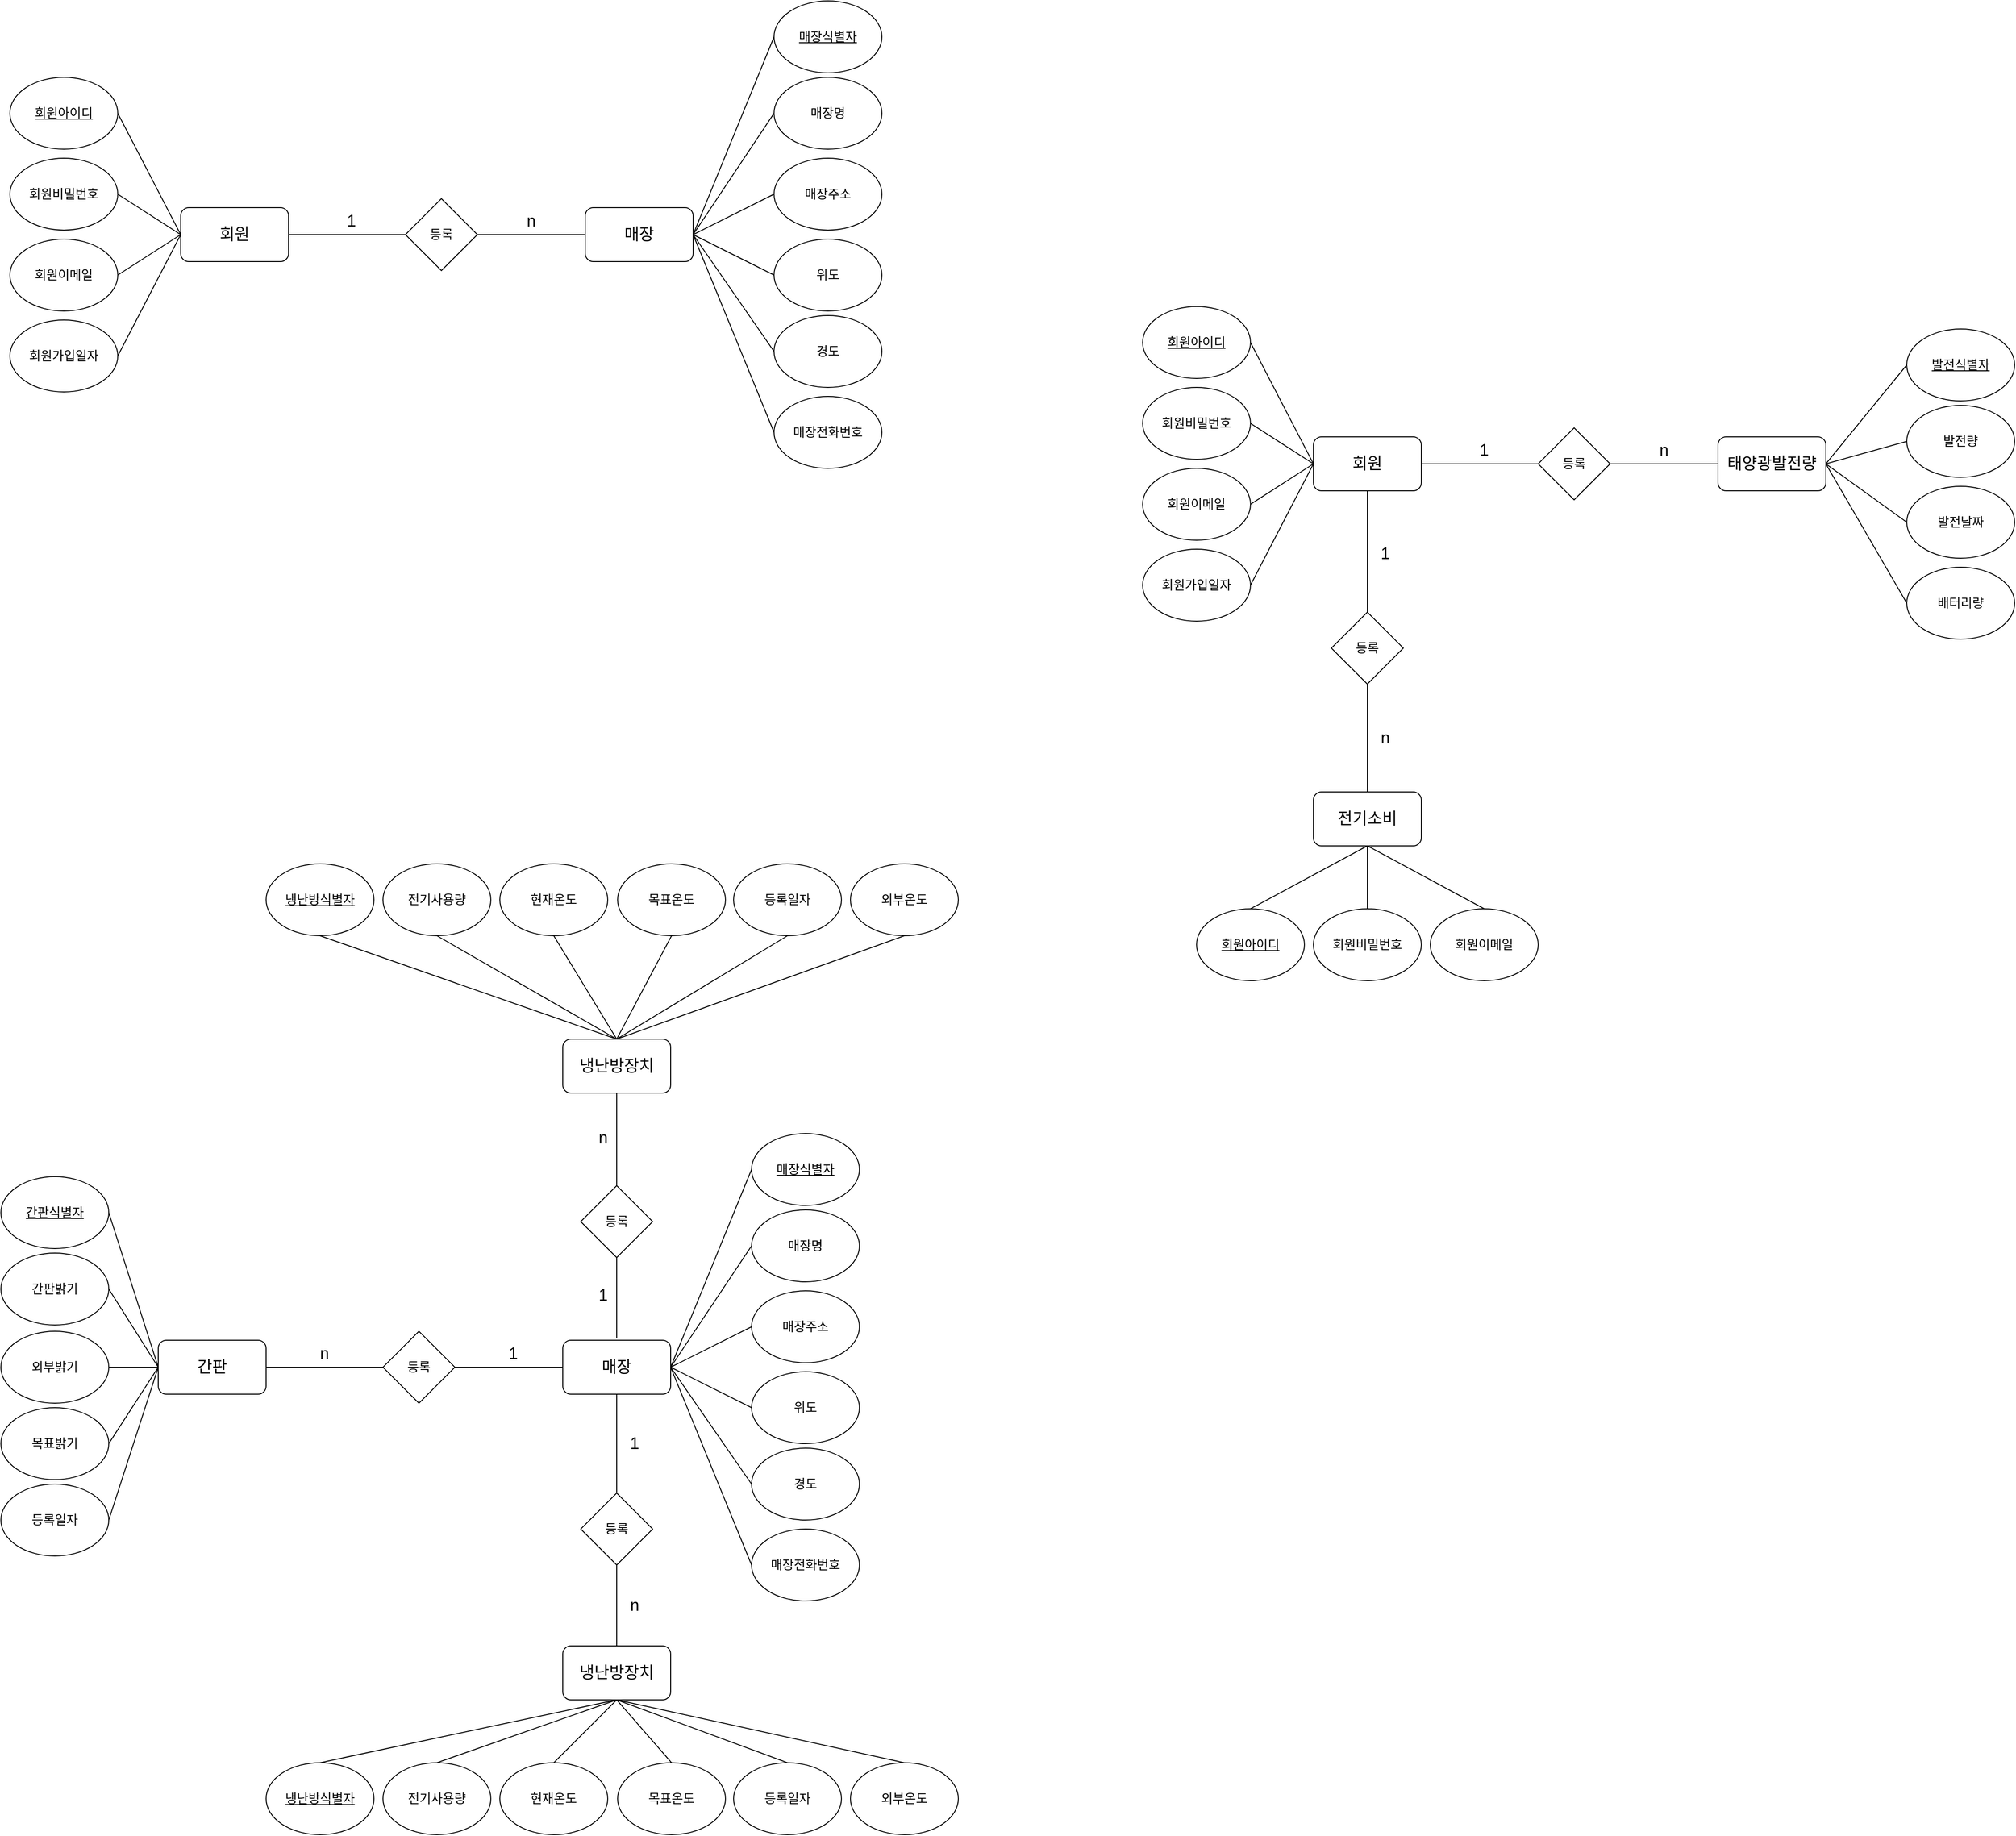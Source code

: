 <mxfile version="24.3.1" type="onedrive">
  <diagram name="페이지-1" id="N5xH-y4FuWa6vMQuePFw">
    <mxGraphModel dx="509" dy="3029" grid="1" gridSize="10" guides="1" tooltips="1" connect="1" arrows="1" fold="1" page="1" pageScale="1" pageWidth="827" pageHeight="1169" math="0" shadow="0">
      <root>
        <mxCell id="0" />
        <mxCell id="1" parent="0" />
        <mxCell id="8SkRiRHJ2RVZThM7JORb-84" value="&lt;font style=&quot;font-size: 18px;&quot;&gt;회원&lt;/font&gt;" style="rounded=1;whiteSpace=wrap;html=1;" parent="1" vertex="1">
          <mxGeometry x="1860" y="-130" width="120" height="60" as="geometry" />
        </mxCell>
        <mxCell id="8SkRiRHJ2RVZThM7JORb-85" value="&lt;font style=&quot;font-size: 18px;&quot;&gt;매장&lt;/font&gt;" style="whiteSpace=wrap;html=1;rounded=1;" parent="1" vertex="1">
          <mxGeometry x="2310" y="-130" width="120" height="60" as="geometry" />
        </mxCell>
        <mxCell id="8SkRiRHJ2RVZThM7JORb-87" value="&lt;font style=&quot;font-size: 14px;&quot;&gt;등록&lt;/font&gt;" style="rhombus;whiteSpace=wrap;html=1;" parent="1" vertex="1">
          <mxGeometry x="2110" y="-140" width="80" height="80" as="geometry" />
        </mxCell>
        <mxCell id="8SkRiRHJ2RVZThM7JORb-93" value="" style="endArrow=none;html=1;rounded=0;exitX=1;exitY=0.5;exitDx=0;exitDy=0;entryX=0;entryY=0.5;entryDx=0;entryDy=0;" parent="1" source="L6ypLeeStb5JT66Vr5yc-9" target="8SkRiRHJ2RVZThM7JORb-84" edge="1">
          <mxGeometry width="50" height="50" relative="1" as="geometry">
            <mxPoint x="1810" y="-190" as="sourcePoint" />
            <mxPoint x="1880" y="-65" as="targetPoint" />
          </mxGeometry>
        </mxCell>
        <mxCell id="8SkRiRHJ2RVZThM7JORb-94" value="" style="endArrow=none;html=1;rounded=0;exitX=1;exitY=0.5;exitDx=0;exitDy=0;entryX=0;entryY=0.5;entryDx=0;entryDy=0;" parent="1" source="L6ypLeeStb5JT66Vr5yc-10" target="8SkRiRHJ2RVZThM7JORb-84" edge="1">
          <mxGeometry width="50" height="50" relative="1" as="geometry">
            <mxPoint x="1810" y="-100" as="sourcePoint" />
            <mxPoint x="1880" y="-65" as="targetPoint" />
          </mxGeometry>
        </mxCell>
        <mxCell id="8SkRiRHJ2RVZThM7JORb-95" value="" style="endArrow=none;html=1;rounded=0;exitX=1;exitY=0.5;exitDx=0;exitDy=0;entryX=0;entryY=0.5;entryDx=0;entryDy=0;" parent="1" source="L6ypLeeStb5JT66Vr5yc-11" target="8SkRiRHJ2RVZThM7JORb-84" edge="1">
          <mxGeometry width="50" height="50" relative="1" as="geometry">
            <mxPoint x="1810" y="-10" as="sourcePoint" />
            <mxPoint x="2090" y="25" as="targetPoint" />
          </mxGeometry>
        </mxCell>
        <mxCell id="8SkRiRHJ2RVZThM7JORb-99" value="&lt;font style=&quot;font-size: 18px;&quot;&gt;n&lt;/font&gt;" style="text;html=1;align=center;verticalAlign=middle;whiteSpace=wrap;rounded=0;" parent="1" vertex="1">
          <mxGeometry x="2220" y="-130" width="60" height="30" as="geometry" />
        </mxCell>
        <mxCell id="8SkRiRHJ2RVZThM7JORb-100" value="" style="endArrow=none;html=1;rounded=0;entryX=1;entryY=0.5;entryDx=0;entryDy=0;" parent="1" source="8SkRiRHJ2RVZThM7JORb-87" target="8SkRiRHJ2RVZThM7JORb-84" edge="1">
          <mxGeometry width="50" height="50" relative="1" as="geometry">
            <mxPoint x="1970" y="150" as="sourcePoint" />
            <mxPoint x="2020" y="100" as="targetPoint" />
          </mxGeometry>
        </mxCell>
        <mxCell id="8SkRiRHJ2RVZThM7JORb-101" value="" style="endArrow=none;html=1;rounded=0;entryX=1;entryY=0.5;entryDx=0;entryDy=0;exitX=0;exitY=0.5;exitDx=0;exitDy=0;" parent="1" source="8SkRiRHJ2RVZThM7JORb-85" target="8SkRiRHJ2RVZThM7JORb-87" edge="1">
          <mxGeometry width="50" height="50" relative="1" as="geometry">
            <mxPoint x="1970" y="350" as="sourcePoint" />
            <mxPoint x="2020" y="300" as="targetPoint" />
          </mxGeometry>
        </mxCell>
        <mxCell id="8SkRiRHJ2RVZThM7JORb-102" value="&lt;span style=&quot;font-size: 18px;&quot;&gt;1&lt;/span&gt;" style="text;html=1;align=center;verticalAlign=middle;whiteSpace=wrap;rounded=0;" parent="1" vertex="1">
          <mxGeometry x="2020" y="-130" width="60" height="30" as="geometry" />
        </mxCell>
        <mxCell id="8SkRiRHJ2RVZThM7JORb-103" value="&lt;span style=&quot;font-size: 14px;&quot;&gt;&lt;u&gt;매장식별자&lt;/u&gt;&lt;/span&gt;" style="ellipse;whiteSpace=wrap;html=1;" parent="1" vertex="1">
          <mxGeometry x="2520" y="-360" width="120" height="80" as="geometry" />
        </mxCell>
        <mxCell id="8SkRiRHJ2RVZThM7JORb-104" value="&lt;span style=&quot;font-size: 14px;&quot;&gt;매장명&lt;/span&gt;" style="ellipse;whiteSpace=wrap;html=1;" parent="1" vertex="1">
          <mxGeometry x="2520" y="-275" width="120" height="80" as="geometry" />
        </mxCell>
        <mxCell id="8SkRiRHJ2RVZThM7JORb-105" value="&lt;span style=&quot;font-size: 14px;&quot;&gt;매장주소&lt;/span&gt;" style="ellipse;whiteSpace=wrap;html=1;rotation=0;" parent="1" vertex="1">
          <mxGeometry x="2520" y="-185" width="120" height="80" as="geometry" />
        </mxCell>
        <mxCell id="8SkRiRHJ2RVZThM7JORb-106" value="" style="endArrow=none;html=1;rounded=0;exitX=0;exitY=0.5;exitDx=0;exitDy=0;entryX=1;entryY=0.5;entryDx=0;entryDy=0;" parent="1" source="8SkRiRHJ2RVZThM7JORb-103" target="8SkRiRHJ2RVZThM7JORb-85" edge="1">
          <mxGeometry width="50" height="50" relative="1" as="geometry">
            <mxPoint x="1970" y="540" as="sourcePoint" />
            <mxPoint x="2590" y="-85" as="targetPoint" />
          </mxGeometry>
        </mxCell>
        <mxCell id="8SkRiRHJ2RVZThM7JORb-107" value="" style="endArrow=none;html=1;rounded=0;entryX=1;entryY=0.5;entryDx=0;entryDy=0;exitX=0;exitY=0.5;exitDx=0;exitDy=0;" parent="1" target="8SkRiRHJ2RVZThM7JORb-85" edge="1" source="8SkRiRHJ2RVZThM7JORb-104">
          <mxGeometry width="50" height="50" relative="1" as="geometry">
            <mxPoint x="2970" y="-105" as="sourcePoint" />
            <mxPoint x="2600" y="-85" as="targetPoint" />
            <Array as="points" />
          </mxGeometry>
        </mxCell>
        <mxCell id="8SkRiRHJ2RVZThM7JORb-108" value="" style="endArrow=none;html=1;rounded=0;entryX=1;entryY=0.5;entryDx=0;entryDy=0;exitX=0;exitY=0.5;exitDx=0;exitDy=0;" parent="1" source="8SkRiRHJ2RVZThM7JORb-105" target="8SkRiRHJ2RVZThM7JORb-85" edge="1">
          <mxGeometry width="50" height="50" relative="1" as="geometry">
            <mxPoint x="1970" y="540" as="sourcePoint" />
            <mxPoint x="2020" y="490" as="targetPoint" />
          </mxGeometry>
        </mxCell>
        <mxCell id="L6ypLeeStb5JT66Vr5yc-3" value="&lt;span style=&quot;font-size: 14px;&quot;&gt;위도&lt;/span&gt;" style="ellipse;whiteSpace=wrap;html=1;rotation=0;" vertex="1" parent="1">
          <mxGeometry x="2520" y="-95" width="120" height="80" as="geometry" />
        </mxCell>
        <mxCell id="L6ypLeeStb5JT66Vr5yc-4" value="" style="endArrow=none;html=1;rounded=0;entryX=1;entryY=0.5;entryDx=0;entryDy=0;exitX=0;exitY=0.5;exitDx=0;exitDy=0;" edge="1" parent="1" source="L6ypLeeStb5JT66Vr5yc-3" target="8SkRiRHJ2RVZThM7JORb-85">
          <mxGeometry width="50" height="50" relative="1" as="geometry">
            <mxPoint x="1970" y="635" as="sourcePoint" />
            <mxPoint x="2630" y="-5" as="targetPoint" />
          </mxGeometry>
        </mxCell>
        <mxCell id="L6ypLeeStb5JT66Vr5yc-5" value="&lt;span style=&quot;font-size: 14px;&quot;&gt;경도&lt;/span&gt;" style="ellipse;whiteSpace=wrap;html=1;rotation=0;" vertex="1" parent="1">
          <mxGeometry x="2520" y="-10" width="120" height="80" as="geometry" />
        </mxCell>
        <mxCell id="L6ypLeeStb5JT66Vr5yc-6" value="" style="endArrow=none;html=1;rounded=0;entryX=1;entryY=0.5;entryDx=0;entryDy=0;exitX=0;exitY=0.5;exitDx=0;exitDy=0;" edge="1" parent="1" source="L6ypLeeStb5JT66Vr5yc-5" target="8SkRiRHJ2RVZThM7JORb-85">
          <mxGeometry width="50" height="50" relative="1" as="geometry">
            <mxPoint x="1970" y="725" as="sourcePoint" />
            <mxPoint x="2630" y="85" as="targetPoint" />
          </mxGeometry>
        </mxCell>
        <mxCell id="L6ypLeeStb5JT66Vr5yc-7" value="&lt;span style=&quot;font-size: 14px;&quot;&gt;매장전화번호&lt;/span&gt;" style="ellipse;whiteSpace=wrap;html=1;rotation=0;" vertex="1" parent="1">
          <mxGeometry x="2520" y="80" width="120" height="80" as="geometry" />
        </mxCell>
        <mxCell id="L6ypLeeStb5JT66Vr5yc-8" value="" style="endArrow=none;html=1;rounded=0;entryX=1;entryY=0.5;entryDx=0;entryDy=0;exitX=0;exitY=0.5;exitDx=0;exitDy=0;" edge="1" parent="1" source="L6ypLeeStb5JT66Vr5yc-7" target="8SkRiRHJ2RVZThM7JORb-85">
          <mxGeometry width="50" height="50" relative="1" as="geometry">
            <mxPoint x="1970" y="805" as="sourcePoint" />
            <mxPoint x="2630" y="165" as="targetPoint" />
          </mxGeometry>
        </mxCell>
        <mxCell id="L6ypLeeStb5JT66Vr5yc-9" value="&lt;u&gt;&lt;font style=&quot;font-size: 14px;&quot;&gt;회원아이디&lt;/font&gt;&lt;/u&gt;" style="ellipse;whiteSpace=wrap;html=1;" vertex="1" parent="1">
          <mxGeometry x="1670" y="-275" width="120" height="80" as="geometry" />
        </mxCell>
        <mxCell id="L6ypLeeStb5JT66Vr5yc-10" value="&lt;font style=&quot;font-size: 14px;&quot;&gt;회원비밀번호&lt;/font&gt;" style="ellipse;whiteSpace=wrap;html=1;" vertex="1" parent="1">
          <mxGeometry x="1670" y="-185" width="120" height="80" as="geometry" />
        </mxCell>
        <mxCell id="L6ypLeeStb5JT66Vr5yc-11" value="&lt;span style=&quot;font-size: 14px;&quot;&gt;회원이메일&lt;/span&gt;" style="ellipse;whiteSpace=wrap;html=1;" vertex="1" parent="1">
          <mxGeometry x="1670" y="-95" width="120" height="80" as="geometry" />
        </mxCell>
        <mxCell id="L6ypLeeStb5JT66Vr5yc-12" value="&lt;span style=&quot;font-size: 14px;&quot;&gt;회원가입일자&lt;/span&gt;" style="ellipse;whiteSpace=wrap;html=1;" vertex="1" parent="1">
          <mxGeometry x="1670" y="-5" width="120" height="80" as="geometry" />
        </mxCell>
        <mxCell id="L6ypLeeStb5JT66Vr5yc-13" value="" style="endArrow=none;html=1;rounded=0;exitX=1;exitY=0.5;exitDx=0;exitDy=0;entryX=0;entryY=0.5;entryDx=0;entryDy=0;" edge="1" parent="1" source="L6ypLeeStb5JT66Vr5yc-12" target="8SkRiRHJ2RVZThM7JORb-84">
          <mxGeometry width="50" height="50" relative="1" as="geometry">
            <mxPoint x="1790" y="-45" as="sourcePoint" />
            <mxPoint x="1890" y="-90" as="targetPoint" />
          </mxGeometry>
        </mxCell>
        <mxCell id="L6ypLeeStb5JT66Vr5yc-14" value="&lt;font style=&quot;font-size: 18px;&quot;&gt;간판&lt;/font&gt;" style="rounded=1;whiteSpace=wrap;html=1;" vertex="1" parent="1">
          <mxGeometry x="1835" y="1130" width="120" height="60" as="geometry" />
        </mxCell>
        <mxCell id="L6ypLeeStb5JT66Vr5yc-15" value="&lt;font style=&quot;font-size: 18px;&quot;&gt;매장&lt;/font&gt;" style="whiteSpace=wrap;html=1;rounded=1;" vertex="1" parent="1">
          <mxGeometry x="2285" y="1130" width="120" height="60" as="geometry" />
        </mxCell>
        <mxCell id="L6ypLeeStb5JT66Vr5yc-16" value="&lt;font style=&quot;font-size: 14px;&quot;&gt;등록&lt;/font&gt;" style="rhombus;whiteSpace=wrap;html=1;" vertex="1" parent="1">
          <mxGeometry x="2085" y="1120" width="80" height="80" as="geometry" />
        </mxCell>
        <mxCell id="L6ypLeeStb5JT66Vr5yc-17" value="" style="endArrow=none;html=1;rounded=0;exitX=1;exitY=0.5;exitDx=0;exitDy=0;entryX=0;entryY=0.5;entryDx=0;entryDy=0;" edge="1" parent="1" source="L6ypLeeStb5JT66Vr5yc-36" target="L6ypLeeStb5JT66Vr5yc-14">
          <mxGeometry width="50" height="50" relative="1" as="geometry">
            <mxPoint x="1785" y="1070" as="sourcePoint" />
            <mxPoint x="1855" y="1195" as="targetPoint" />
          </mxGeometry>
        </mxCell>
        <mxCell id="L6ypLeeStb5JT66Vr5yc-18" value="" style="endArrow=none;html=1;rounded=0;exitX=1;exitY=0.5;exitDx=0;exitDy=0;entryX=0;entryY=0.5;entryDx=0;entryDy=0;" edge="1" parent="1" source="L6ypLeeStb5JT66Vr5yc-37" target="L6ypLeeStb5JT66Vr5yc-14">
          <mxGeometry width="50" height="50" relative="1" as="geometry">
            <mxPoint x="1785" y="1160" as="sourcePoint" />
            <mxPoint x="1855" y="1195" as="targetPoint" />
          </mxGeometry>
        </mxCell>
        <mxCell id="L6ypLeeStb5JT66Vr5yc-19" value="" style="endArrow=none;html=1;rounded=0;exitX=1;exitY=0.5;exitDx=0;exitDy=0;entryX=0;entryY=0.5;entryDx=0;entryDy=0;" edge="1" parent="1" source="L6ypLeeStb5JT66Vr5yc-38" target="L6ypLeeStb5JT66Vr5yc-14">
          <mxGeometry width="50" height="50" relative="1" as="geometry">
            <mxPoint x="1785" y="1250" as="sourcePoint" />
            <mxPoint x="2065" y="1285" as="targetPoint" />
          </mxGeometry>
        </mxCell>
        <mxCell id="L6ypLeeStb5JT66Vr5yc-20" value="&lt;font style=&quot;font-size: 18px;&quot;&gt;n&lt;/font&gt;" style="text;html=1;align=center;verticalAlign=middle;whiteSpace=wrap;rounded=0;" vertex="1" parent="1">
          <mxGeometry x="2335" y="1410" width="60" height="30" as="geometry" />
        </mxCell>
        <mxCell id="L6ypLeeStb5JT66Vr5yc-21" value="" style="endArrow=none;html=1;rounded=0;entryX=1;entryY=0.5;entryDx=0;entryDy=0;" edge="1" parent="1" source="L6ypLeeStb5JT66Vr5yc-16" target="L6ypLeeStb5JT66Vr5yc-14">
          <mxGeometry width="50" height="50" relative="1" as="geometry">
            <mxPoint x="1945" y="1410" as="sourcePoint" />
            <mxPoint x="1995" y="1360" as="targetPoint" />
          </mxGeometry>
        </mxCell>
        <mxCell id="L6ypLeeStb5JT66Vr5yc-22" value="" style="endArrow=none;html=1;rounded=0;entryX=1;entryY=0.5;entryDx=0;entryDy=0;exitX=0;exitY=0.5;exitDx=0;exitDy=0;" edge="1" parent="1" source="L6ypLeeStb5JT66Vr5yc-15" target="L6ypLeeStb5JT66Vr5yc-16">
          <mxGeometry width="50" height="50" relative="1" as="geometry">
            <mxPoint x="1945" y="1610" as="sourcePoint" />
            <mxPoint x="1995" y="1560" as="targetPoint" />
          </mxGeometry>
        </mxCell>
        <mxCell id="L6ypLeeStb5JT66Vr5yc-23" value="&lt;span style=&quot;font-size: 18px;&quot;&gt;1&lt;/span&gt;" style="text;html=1;align=center;verticalAlign=middle;whiteSpace=wrap;rounded=0;" vertex="1" parent="1">
          <mxGeometry x="2200" y="1130" width="60" height="30" as="geometry" />
        </mxCell>
        <mxCell id="L6ypLeeStb5JT66Vr5yc-24" value="&lt;span style=&quot;font-size: 14px;&quot;&gt;&lt;u&gt;매장식별자&lt;/u&gt;&lt;/span&gt;" style="ellipse;whiteSpace=wrap;html=1;" vertex="1" parent="1">
          <mxGeometry x="2495" y="900" width="120" height="80" as="geometry" />
        </mxCell>
        <mxCell id="L6ypLeeStb5JT66Vr5yc-25" value="&lt;span style=&quot;font-size: 14px;&quot;&gt;매장명&lt;/span&gt;" style="ellipse;whiteSpace=wrap;html=1;" vertex="1" parent="1">
          <mxGeometry x="2495" y="985" width="120" height="80" as="geometry" />
        </mxCell>
        <mxCell id="L6ypLeeStb5JT66Vr5yc-26" value="&lt;span style=&quot;font-size: 14px;&quot;&gt;매장주소&lt;/span&gt;" style="ellipse;whiteSpace=wrap;html=1;rotation=0;" vertex="1" parent="1">
          <mxGeometry x="2495" y="1075" width="120" height="80" as="geometry" />
        </mxCell>
        <mxCell id="L6ypLeeStb5JT66Vr5yc-27" value="" style="endArrow=none;html=1;rounded=0;exitX=0;exitY=0.5;exitDx=0;exitDy=0;entryX=1;entryY=0.5;entryDx=0;entryDy=0;" edge="1" parent="1" source="L6ypLeeStb5JT66Vr5yc-24" target="L6ypLeeStb5JT66Vr5yc-15">
          <mxGeometry width="50" height="50" relative="1" as="geometry">
            <mxPoint x="1945" y="1800" as="sourcePoint" />
            <mxPoint x="2565" y="1175" as="targetPoint" />
          </mxGeometry>
        </mxCell>
        <mxCell id="L6ypLeeStb5JT66Vr5yc-28" value="" style="endArrow=none;html=1;rounded=0;entryX=1;entryY=0.5;entryDx=0;entryDy=0;exitX=0;exitY=0.5;exitDx=0;exitDy=0;" edge="1" parent="1" source="L6ypLeeStb5JT66Vr5yc-25" target="L6ypLeeStb5JT66Vr5yc-15">
          <mxGeometry width="50" height="50" relative="1" as="geometry">
            <mxPoint x="2945" y="1155" as="sourcePoint" />
            <mxPoint x="2575" y="1175" as="targetPoint" />
            <Array as="points" />
          </mxGeometry>
        </mxCell>
        <mxCell id="L6ypLeeStb5JT66Vr5yc-29" value="" style="endArrow=none;html=1;rounded=0;entryX=1;entryY=0.5;entryDx=0;entryDy=0;exitX=0;exitY=0.5;exitDx=0;exitDy=0;" edge="1" parent="1" source="L6ypLeeStb5JT66Vr5yc-26" target="L6ypLeeStb5JT66Vr5yc-15">
          <mxGeometry width="50" height="50" relative="1" as="geometry">
            <mxPoint x="1945" y="1800" as="sourcePoint" />
            <mxPoint x="1995" y="1750" as="targetPoint" />
          </mxGeometry>
        </mxCell>
        <mxCell id="L6ypLeeStb5JT66Vr5yc-30" value="&lt;span style=&quot;font-size: 14px;&quot;&gt;위도&lt;/span&gt;" style="ellipse;whiteSpace=wrap;html=1;rotation=0;" vertex="1" parent="1">
          <mxGeometry x="2495" y="1165" width="120" height="80" as="geometry" />
        </mxCell>
        <mxCell id="L6ypLeeStb5JT66Vr5yc-31" value="" style="endArrow=none;html=1;rounded=0;entryX=1;entryY=0.5;entryDx=0;entryDy=0;exitX=0;exitY=0.5;exitDx=0;exitDy=0;" edge="1" parent="1" source="L6ypLeeStb5JT66Vr5yc-30" target="L6ypLeeStb5JT66Vr5yc-15">
          <mxGeometry width="50" height="50" relative="1" as="geometry">
            <mxPoint x="1945" y="1895" as="sourcePoint" />
            <mxPoint x="2605" y="1255" as="targetPoint" />
          </mxGeometry>
        </mxCell>
        <mxCell id="L6ypLeeStb5JT66Vr5yc-32" value="&lt;span style=&quot;font-size: 14px;&quot;&gt;경도&lt;/span&gt;" style="ellipse;whiteSpace=wrap;html=1;rotation=0;" vertex="1" parent="1">
          <mxGeometry x="2495" y="1250" width="120" height="80" as="geometry" />
        </mxCell>
        <mxCell id="L6ypLeeStb5JT66Vr5yc-33" value="" style="endArrow=none;html=1;rounded=0;entryX=1;entryY=0.5;entryDx=0;entryDy=0;exitX=0;exitY=0.5;exitDx=0;exitDy=0;" edge="1" parent="1" source="L6ypLeeStb5JT66Vr5yc-32" target="L6ypLeeStb5JT66Vr5yc-15">
          <mxGeometry width="50" height="50" relative="1" as="geometry">
            <mxPoint x="1945" y="1985" as="sourcePoint" />
            <mxPoint x="2605" y="1345" as="targetPoint" />
          </mxGeometry>
        </mxCell>
        <mxCell id="L6ypLeeStb5JT66Vr5yc-34" value="&lt;span style=&quot;font-size: 14px;&quot;&gt;매장전화번호&lt;/span&gt;" style="ellipse;whiteSpace=wrap;html=1;rotation=0;" vertex="1" parent="1">
          <mxGeometry x="2495" y="1340" width="120" height="80" as="geometry" />
        </mxCell>
        <mxCell id="L6ypLeeStb5JT66Vr5yc-35" value="" style="endArrow=none;html=1;rounded=0;entryX=1;entryY=0.5;entryDx=0;entryDy=0;exitX=0;exitY=0.5;exitDx=0;exitDy=0;" edge="1" parent="1" source="L6ypLeeStb5JT66Vr5yc-34" target="L6ypLeeStb5JT66Vr5yc-15">
          <mxGeometry width="50" height="50" relative="1" as="geometry">
            <mxPoint x="1945" y="2065" as="sourcePoint" />
            <mxPoint x="2605" y="1425" as="targetPoint" />
          </mxGeometry>
        </mxCell>
        <mxCell id="L6ypLeeStb5JT66Vr5yc-36" value="&lt;u&gt;&lt;font style=&quot;font-size: 14px;&quot;&gt;간판식별자&lt;/font&gt;&lt;/u&gt;" style="ellipse;whiteSpace=wrap;html=1;" vertex="1" parent="1">
          <mxGeometry x="1660" y="948" width="120" height="80" as="geometry" />
        </mxCell>
        <mxCell id="L6ypLeeStb5JT66Vr5yc-37" value="&lt;font style=&quot;font-size: 14px;&quot;&gt;간판밝기&lt;/font&gt;" style="ellipse;whiteSpace=wrap;html=1;" vertex="1" parent="1">
          <mxGeometry x="1660" y="1033" width="120" height="80" as="geometry" />
        </mxCell>
        <mxCell id="L6ypLeeStb5JT66Vr5yc-38" value="&lt;span style=&quot;font-size: 14px;&quot;&gt;외부밝기&lt;/span&gt;" style="ellipse;whiteSpace=wrap;html=1;" vertex="1" parent="1">
          <mxGeometry x="1660" y="1120" width="120" height="80" as="geometry" />
        </mxCell>
        <mxCell id="L6ypLeeStb5JT66Vr5yc-39" value="&lt;span style=&quot;font-size: 14px;&quot;&gt;목표밝기&lt;/span&gt;" style="ellipse;whiteSpace=wrap;html=1;" vertex="1" parent="1">
          <mxGeometry x="1660" y="1205" width="120" height="80" as="geometry" />
        </mxCell>
        <mxCell id="L6ypLeeStb5JT66Vr5yc-40" value="" style="endArrow=none;html=1;rounded=0;exitX=1;exitY=0.5;exitDx=0;exitDy=0;entryX=0;entryY=0.5;entryDx=0;entryDy=0;" edge="1" parent="1" source="L6ypLeeStb5JT66Vr5yc-39" target="L6ypLeeStb5JT66Vr5yc-14">
          <mxGeometry width="50" height="50" relative="1" as="geometry">
            <mxPoint x="1765" y="1215" as="sourcePoint" />
            <mxPoint x="1865" y="1170" as="targetPoint" />
          </mxGeometry>
        </mxCell>
        <mxCell id="L6ypLeeStb5JT66Vr5yc-54" value="&lt;font style=&quot;font-size: 18px;&quot;&gt;냉난방장치&lt;/font&gt;" style="whiteSpace=wrap;html=1;rounded=1;" vertex="1" parent="1">
          <mxGeometry x="2285" y="1470" width="120" height="60" as="geometry" />
        </mxCell>
        <mxCell id="L6ypLeeStb5JT66Vr5yc-55" value="&lt;span style=&quot;font-size: 14px;&quot;&gt;&lt;u&gt;냉난방식별자&lt;/u&gt;&lt;/span&gt;" style="ellipse;whiteSpace=wrap;html=1;" vertex="1" parent="1">
          <mxGeometry x="1955" y="1600" width="120" height="80" as="geometry" />
        </mxCell>
        <mxCell id="L6ypLeeStb5JT66Vr5yc-56" value="&lt;span style=&quot;font-size: 14px;&quot;&gt;전기사용량&lt;/span&gt;" style="ellipse;whiteSpace=wrap;html=1;" vertex="1" parent="1">
          <mxGeometry x="2085" y="1600" width="120" height="80" as="geometry" />
        </mxCell>
        <mxCell id="L6ypLeeStb5JT66Vr5yc-57" value="&lt;span style=&quot;font-size: 14px;&quot;&gt;현재온도&lt;/span&gt;" style="ellipse;whiteSpace=wrap;html=1;rotation=0;" vertex="1" parent="1">
          <mxGeometry x="2215" y="1600" width="120" height="80" as="geometry" />
        </mxCell>
        <mxCell id="L6ypLeeStb5JT66Vr5yc-58" value="" style="endArrow=none;html=1;rounded=0;exitX=0.5;exitY=0;exitDx=0;exitDy=0;entryX=0.5;entryY=1;entryDx=0;entryDy=0;" edge="1" parent="1" source="L6ypLeeStb5JT66Vr5yc-55" target="L6ypLeeStb5JT66Vr5yc-54">
          <mxGeometry width="50" height="50" relative="1" as="geometry">
            <mxPoint x="1965" y="2261" as="sourcePoint" />
            <mxPoint x="2425" y="1621" as="targetPoint" />
          </mxGeometry>
        </mxCell>
        <mxCell id="L6ypLeeStb5JT66Vr5yc-59" value="" style="endArrow=none;html=1;rounded=0;entryX=0.5;entryY=1;entryDx=0;entryDy=0;exitX=0.5;exitY=0;exitDx=0;exitDy=0;" edge="1" parent="1" source="L6ypLeeStb5JT66Vr5yc-56" target="L6ypLeeStb5JT66Vr5yc-54">
          <mxGeometry width="50" height="50" relative="1" as="geometry">
            <mxPoint x="2965" y="1616" as="sourcePoint" />
            <mxPoint x="2425" y="1621" as="targetPoint" />
            <Array as="points" />
          </mxGeometry>
        </mxCell>
        <mxCell id="L6ypLeeStb5JT66Vr5yc-60" value="" style="endArrow=none;html=1;rounded=0;entryX=0.5;entryY=1;entryDx=0;entryDy=0;exitX=0.5;exitY=0;exitDx=0;exitDy=0;" edge="1" parent="1" source="L6ypLeeStb5JT66Vr5yc-57" target="L6ypLeeStb5JT66Vr5yc-54">
          <mxGeometry width="50" height="50" relative="1" as="geometry">
            <mxPoint x="1965" y="2261" as="sourcePoint" />
            <mxPoint x="2425" y="1621" as="targetPoint" />
          </mxGeometry>
        </mxCell>
        <mxCell id="L6ypLeeStb5JT66Vr5yc-61" value="&lt;span style=&quot;font-size: 14px;&quot;&gt;목표온도&lt;/span&gt;" style="ellipse;whiteSpace=wrap;html=1;rotation=0;" vertex="1" parent="1">
          <mxGeometry x="2346" y="1600" width="120" height="80" as="geometry" />
        </mxCell>
        <mxCell id="L6ypLeeStb5JT66Vr5yc-62" value="" style="endArrow=none;html=1;rounded=0;entryX=0.5;entryY=1;entryDx=0;entryDy=0;exitX=0.5;exitY=0;exitDx=0;exitDy=0;" edge="1" parent="1" source="L6ypLeeStb5JT66Vr5yc-61" target="L6ypLeeStb5JT66Vr5yc-54">
          <mxGeometry width="50" height="50" relative="1" as="geometry">
            <mxPoint x="1965" y="2356" as="sourcePoint" />
            <mxPoint x="2425" y="1621" as="targetPoint" />
          </mxGeometry>
        </mxCell>
        <mxCell id="L6ypLeeStb5JT66Vr5yc-63" value="&lt;span style=&quot;font-size: 14px;&quot;&gt;등록일자&lt;/span&gt;" style="ellipse;whiteSpace=wrap;html=1;rotation=0;" vertex="1" parent="1">
          <mxGeometry x="2475" y="1600" width="120" height="80" as="geometry" />
        </mxCell>
        <mxCell id="L6ypLeeStb5JT66Vr5yc-64" value="" style="endArrow=none;html=1;rounded=0;entryX=0.5;entryY=1;entryDx=0;entryDy=0;exitX=0.5;exitY=0;exitDx=0;exitDy=0;" edge="1" parent="1" source="L6ypLeeStb5JT66Vr5yc-63" target="L6ypLeeStb5JT66Vr5yc-54">
          <mxGeometry width="50" height="50" relative="1" as="geometry">
            <mxPoint x="1965" y="2446" as="sourcePoint" />
            <mxPoint x="2425" y="1621" as="targetPoint" />
          </mxGeometry>
        </mxCell>
        <mxCell id="L6ypLeeStb5JT66Vr5yc-65" value="&lt;span style=&quot;font-size: 14px;&quot;&gt;외부온도&lt;/span&gt;" style="ellipse;whiteSpace=wrap;html=1;rotation=0;" vertex="1" parent="1">
          <mxGeometry x="2605" y="1600" width="120" height="80" as="geometry" />
        </mxCell>
        <mxCell id="L6ypLeeStb5JT66Vr5yc-66" value="" style="endArrow=none;html=1;rounded=0;entryX=0.5;entryY=1;entryDx=0;entryDy=0;exitX=0.5;exitY=0;exitDx=0;exitDy=0;" edge="1" parent="1" source="L6ypLeeStb5JT66Vr5yc-65" target="L6ypLeeStb5JT66Vr5yc-54">
          <mxGeometry width="50" height="50" relative="1" as="geometry">
            <mxPoint x="1965" y="2526" as="sourcePoint" />
            <mxPoint x="2425" y="1621" as="targetPoint" />
          </mxGeometry>
        </mxCell>
        <mxCell id="L6ypLeeStb5JT66Vr5yc-68" value="&lt;font style=&quot;font-size: 14px;&quot;&gt;등록&lt;/font&gt;" style="rhombus;whiteSpace=wrap;html=1;" vertex="1" parent="1">
          <mxGeometry x="2305" y="1300" width="80" height="80" as="geometry" />
        </mxCell>
        <mxCell id="L6ypLeeStb5JT66Vr5yc-69" value="" style="endArrow=none;html=1;rounded=0;entryX=0.5;entryY=1;entryDx=0;entryDy=0;exitX=0.5;exitY=0;exitDx=0;exitDy=0;" edge="1" parent="1" source="L6ypLeeStb5JT66Vr5yc-68" target="L6ypLeeStb5JT66Vr5yc-15">
          <mxGeometry width="50" height="50" relative="1" as="geometry">
            <mxPoint x="2140" y="1500" as="sourcePoint" />
            <mxPoint x="2190" y="1450" as="targetPoint" />
          </mxGeometry>
        </mxCell>
        <mxCell id="L6ypLeeStb5JT66Vr5yc-70" value="" style="endArrow=none;html=1;rounded=0;exitX=0.5;exitY=0;exitDx=0;exitDy=0;" edge="1" parent="1" source="L6ypLeeStb5JT66Vr5yc-54">
          <mxGeometry width="50" height="50" relative="1" as="geometry">
            <mxPoint x="2135" y="1311" as="sourcePoint" />
            <mxPoint x="2345" y="1380" as="targetPoint" />
          </mxGeometry>
        </mxCell>
        <mxCell id="L6ypLeeStb5JT66Vr5yc-71" value="&lt;font style=&quot;font-size: 18px;&quot;&gt;n&lt;/font&gt;" style="text;html=1;align=center;verticalAlign=middle;whiteSpace=wrap;rounded=0;" vertex="1" parent="1">
          <mxGeometry x="1990" y="1130" width="60" height="30" as="geometry" />
        </mxCell>
        <mxCell id="L6ypLeeStb5JT66Vr5yc-72" value="&lt;span style=&quot;font-size: 18px;&quot;&gt;1&lt;/span&gt;" style="text;html=1;align=center;verticalAlign=middle;whiteSpace=wrap;rounded=0;" vertex="1" parent="1">
          <mxGeometry x="2335" y="1230" width="60" height="30" as="geometry" />
        </mxCell>
        <mxCell id="L6ypLeeStb5JT66Vr5yc-74" value="&lt;span style=&quot;font-size: 14px;&quot;&gt;등록일자&lt;/span&gt;" style="ellipse;whiteSpace=wrap;html=1;" vertex="1" parent="1">
          <mxGeometry x="1660" y="1290" width="120" height="80" as="geometry" />
        </mxCell>
        <mxCell id="L6ypLeeStb5JT66Vr5yc-75" value="" style="endArrow=none;html=1;rounded=0;exitX=1;exitY=0.5;exitDx=0;exitDy=0;entryX=0;entryY=0.5;entryDx=0;entryDy=0;" edge="1" parent="1" source="L6ypLeeStb5JT66Vr5yc-74" target="L6ypLeeStb5JT66Vr5yc-14">
          <mxGeometry width="50" height="50" relative="1" as="geometry">
            <mxPoint x="1765" y="1300" as="sourcePoint" />
            <mxPoint x="1835" y="1245" as="targetPoint" />
          </mxGeometry>
        </mxCell>
        <mxCell id="L6ypLeeStb5JT66Vr5yc-78" value="&lt;font style=&quot;font-size: 18px;&quot;&gt;n&lt;/font&gt;" style="text;html=1;align=center;verticalAlign=middle;whiteSpace=wrap;rounded=0;" vertex="1" parent="1">
          <mxGeometry x="2300" y="890" width="60" height="30" as="geometry" />
        </mxCell>
        <mxCell id="L6ypLeeStb5JT66Vr5yc-79" value="&lt;font style=&quot;font-size: 14px;&quot;&gt;등록&lt;/font&gt;" style="rhombus;whiteSpace=wrap;html=1;" vertex="1" parent="1">
          <mxGeometry x="2305" y="958" width="80" height="80" as="geometry" />
        </mxCell>
        <mxCell id="L6ypLeeStb5JT66Vr5yc-80" value="" style="endArrow=none;html=1;rounded=0;entryX=0.5;entryY=1;entryDx=0;entryDy=0;exitX=0.5;exitY=0;exitDx=0;exitDy=0;" edge="1" parent="1" source="L6ypLeeStb5JT66Vr5yc-79">
          <mxGeometry width="50" height="50" relative="1" as="geometry">
            <mxPoint x="2140" y="1158" as="sourcePoint" />
            <mxPoint x="2345" y="848" as="targetPoint" />
          </mxGeometry>
        </mxCell>
        <mxCell id="L6ypLeeStb5JT66Vr5yc-81" value="" style="endArrow=none;html=1;rounded=0;exitX=0.5;exitY=0;exitDx=0;exitDy=0;" edge="1" parent="1">
          <mxGeometry width="50" height="50" relative="1" as="geometry">
            <mxPoint x="2345" y="1128" as="sourcePoint" />
            <mxPoint x="2345" y="1038" as="targetPoint" />
          </mxGeometry>
        </mxCell>
        <mxCell id="L6ypLeeStb5JT66Vr5yc-82" value="&lt;span style=&quot;font-size: 18px;&quot;&gt;1&lt;/span&gt;" style="text;html=1;align=center;verticalAlign=middle;whiteSpace=wrap;rounded=0;" vertex="1" parent="1">
          <mxGeometry x="2300" y="1065" width="60" height="30" as="geometry" />
        </mxCell>
        <mxCell id="L6ypLeeStb5JT66Vr5yc-84" value="&lt;font style=&quot;font-size: 18px;&quot;&gt;냉난방장치&lt;/font&gt;" style="whiteSpace=wrap;html=1;rounded=1;" vertex="1" parent="1">
          <mxGeometry x="2285" y="795" width="120" height="60" as="geometry" />
        </mxCell>
        <mxCell id="L6ypLeeStb5JT66Vr5yc-85" value="&lt;span style=&quot;font-size: 14px;&quot;&gt;&lt;u&gt;냉난방식별자&lt;/u&gt;&lt;/span&gt;" style="ellipse;whiteSpace=wrap;html=1;" vertex="1" parent="1">
          <mxGeometry x="1955" y="600" width="120" height="80" as="geometry" />
        </mxCell>
        <mxCell id="L6ypLeeStb5JT66Vr5yc-86" value="&lt;span style=&quot;font-size: 14px;&quot;&gt;전기사용량&lt;/span&gt;" style="ellipse;whiteSpace=wrap;html=1;" vertex="1" parent="1">
          <mxGeometry x="2085" y="600" width="120" height="80" as="geometry" />
        </mxCell>
        <mxCell id="L6ypLeeStb5JT66Vr5yc-87" value="&lt;span style=&quot;font-size: 14px;&quot;&gt;현재온도&lt;/span&gt;" style="ellipse;whiteSpace=wrap;html=1;rotation=0;" vertex="1" parent="1">
          <mxGeometry x="2215" y="600" width="120" height="80" as="geometry" />
        </mxCell>
        <mxCell id="L6ypLeeStb5JT66Vr5yc-88" value="" style="endArrow=none;html=1;rounded=0;exitX=0.5;exitY=1;exitDx=0;exitDy=0;entryX=0.5;entryY=0;entryDx=0;entryDy=0;" edge="1" parent="1" source="L6ypLeeStb5JT66Vr5yc-85" target="L6ypLeeStb5JT66Vr5yc-84">
          <mxGeometry width="50" height="50" relative="1" as="geometry">
            <mxPoint x="1965" y="1586" as="sourcePoint" />
            <mxPoint x="2425" y="946" as="targetPoint" />
          </mxGeometry>
        </mxCell>
        <mxCell id="L6ypLeeStb5JT66Vr5yc-89" value="" style="endArrow=none;html=1;rounded=0;entryX=0.5;entryY=0;entryDx=0;entryDy=0;exitX=0.5;exitY=1;exitDx=0;exitDy=0;" edge="1" parent="1" source="L6ypLeeStb5JT66Vr5yc-86" target="L6ypLeeStb5JT66Vr5yc-84">
          <mxGeometry width="50" height="50" relative="1" as="geometry">
            <mxPoint x="2965" y="941" as="sourcePoint" />
            <mxPoint x="2425" y="946" as="targetPoint" />
            <Array as="points" />
          </mxGeometry>
        </mxCell>
        <mxCell id="L6ypLeeStb5JT66Vr5yc-90" value="" style="endArrow=none;html=1;rounded=0;entryX=0.5;entryY=0;entryDx=0;entryDy=0;exitX=0.5;exitY=1;exitDx=0;exitDy=0;" edge="1" parent="1" source="L6ypLeeStb5JT66Vr5yc-87" target="L6ypLeeStb5JT66Vr5yc-84">
          <mxGeometry width="50" height="50" relative="1" as="geometry">
            <mxPoint x="1965" y="1586" as="sourcePoint" />
            <mxPoint x="2425" y="946" as="targetPoint" />
          </mxGeometry>
        </mxCell>
        <mxCell id="L6ypLeeStb5JT66Vr5yc-91" value="&lt;span style=&quot;font-size: 14px;&quot;&gt;목표온도&lt;/span&gt;" style="ellipse;whiteSpace=wrap;html=1;rotation=0;" vertex="1" parent="1">
          <mxGeometry x="2346" y="600" width="120" height="80" as="geometry" />
        </mxCell>
        <mxCell id="L6ypLeeStb5JT66Vr5yc-92" value="" style="endArrow=none;html=1;rounded=0;entryX=0.5;entryY=0;entryDx=0;entryDy=0;exitX=0.5;exitY=1;exitDx=0;exitDy=0;" edge="1" parent="1" source="L6ypLeeStb5JT66Vr5yc-91" target="L6ypLeeStb5JT66Vr5yc-84">
          <mxGeometry width="50" height="50" relative="1" as="geometry">
            <mxPoint x="1965" y="1681" as="sourcePoint" />
            <mxPoint x="2425" y="946" as="targetPoint" />
          </mxGeometry>
        </mxCell>
        <mxCell id="L6ypLeeStb5JT66Vr5yc-93" value="&lt;span style=&quot;font-size: 14px;&quot;&gt;등록일자&lt;/span&gt;" style="ellipse;whiteSpace=wrap;html=1;rotation=0;" vertex="1" parent="1">
          <mxGeometry x="2475" y="600" width="120" height="80" as="geometry" />
        </mxCell>
        <mxCell id="L6ypLeeStb5JT66Vr5yc-94" value="" style="endArrow=none;html=1;rounded=0;entryX=0.5;entryY=0;entryDx=0;entryDy=0;exitX=0.5;exitY=1;exitDx=0;exitDy=0;" edge="1" parent="1" source="L6ypLeeStb5JT66Vr5yc-93" target="L6ypLeeStb5JT66Vr5yc-84">
          <mxGeometry width="50" height="50" relative="1" as="geometry">
            <mxPoint x="1965" y="1771" as="sourcePoint" />
            <mxPoint x="2425" y="946" as="targetPoint" />
          </mxGeometry>
        </mxCell>
        <mxCell id="L6ypLeeStb5JT66Vr5yc-95" value="&lt;span style=&quot;font-size: 14px;&quot;&gt;외부온도&lt;/span&gt;" style="ellipse;whiteSpace=wrap;html=1;rotation=0;" vertex="1" parent="1">
          <mxGeometry x="2605" y="600" width="120" height="80" as="geometry" />
        </mxCell>
        <mxCell id="L6ypLeeStb5JT66Vr5yc-96" value="" style="endArrow=none;html=1;rounded=0;entryX=0.5;entryY=0;entryDx=0;entryDy=0;exitX=0.5;exitY=1;exitDx=0;exitDy=0;" edge="1" parent="1" source="L6ypLeeStb5JT66Vr5yc-95" target="L6ypLeeStb5JT66Vr5yc-84">
          <mxGeometry width="50" height="50" relative="1" as="geometry">
            <mxPoint x="1965" y="1851" as="sourcePoint" />
            <mxPoint x="2425" y="946" as="targetPoint" />
          </mxGeometry>
        </mxCell>
        <mxCell id="L6ypLeeStb5JT66Vr5yc-97" value="&lt;font style=&quot;font-size: 18px;&quot;&gt;회원&lt;/font&gt;" style="rounded=1;whiteSpace=wrap;html=1;" vertex="1" parent="1">
          <mxGeometry x="3120" y="125" width="120" height="60" as="geometry" />
        </mxCell>
        <mxCell id="L6ypLeeStb5JT66Vr5yc-98" value="&lt;span style=&quot;font-size: 18px;&quot;&gt;태양광발전량&lt;/span&gt;" style="whiteSpace=wrap;html=1;rounded=1;" vertex="1" parent="1">
          <mxGeometry x="3570" y="125" width="120" height="60" as="geometry" />
        </mxCell>
        <mxCell id="L6ypLeeStb5JT66Vr5yc-99" value="&lt;font style=&quot;font-size: 14px;&quot;&gt;등록&lt;/font&gt;" style="rhombus;whiteSpace=wrap;html=1;" vertex="1" parent="1">
          <mxGeometry x="3370" y="115" width="80" height="80" as="geometry" />
        </mxCell>
        <mxCell id="L6ypLeeStb5JT66Vr5yc-100" value="" style="endArrow=none;html=1;rounded=0;exitX=1;exitY=0.5;exitDx=0;exitDy=0;entryX=0;entryY=0.5;entryDx=0;entryDy=0;" edge="1" parent="1" source="L6ypLeeStb5JT66Vr5yc-119" target="L6ypLeeStb5JT66Vr5yc-97">
          <mxGeometry width="50" height="50" relative="1" as="geometry">
            <mxPoint x="3070" y="65" as="sourcePoint" />
            <mxPoint x="3140" y="190" as="targetPoint" />
          </mxGeometry>
        </mxCell>
        <mxCell id="L6ypLeeStb5JT66Vr5yc-101" value="" style="endArrow=none;html=1;rounded=0;exitX=1;exitY=0.5;exitDx=0;exitDy=0;entryX=0;entryY=0.5;entryDx=0;entryDy=0;" edge="1" parent="1" source="L6ypLeeStb5JT66Vr5yc-120" target="L6ypLeeStb5JT66Vr5yc-97">
          <mxGeometry width="50" height="50" relative="1" as="geometry">
            <mxPoint x="3070" y="155" as="sourcePoint" />
            <mxPoint x="3140" y="190" as="targetPoint" />
          </mxGeometry>
        </mxCell>
        <mxCell id="L6ypLeeStb5JT66Vr5yc-102" value="" style="endArrow=none;html=1;rounded=0;exitX=1;exitY=0.5;exitDx=0;exitDy=0;entryX=0;entryY=0.5;entryDx=0;entryDy=0;" edge="1" parent="1" source="L6ypLeeStb5JT66Vr5yc-121" target="L6ypLeeStb5JT66Vr5yc-97">
          <mxGeometry width="50" height="50" relative="1" as="geometry">
            <mxPoint x="3070" y="245" as="sourcePoint" />
            <mxPoint x="3350" y="280" as="targetPoint" />
          </mxGeometry>
        </mxCell>
        <mxCell id="L6ypLeeStb5JT66Vr5yc-103" value="&lt;font style=&quot;font-size: 18px;&quot;&gt;n&lt;/font&gt;" style="text;html=1;align=center;verticalAlign=middle;whiteSpace=wrap;rounded=0;" vertex="1" parent="1">
          <mxGeometry x="3480" y="125" width="60" height="30" as="geometry" />
        </mxCell>
        <mxCell id="L6ypLeeStb5JT66Vr5yc-104" value="" style="endArrow=none;html=1;rounded=0;entryX=1;entryY=0.5;entryDx=0;entryDy=0;" edge="1" parent="1" source="L6ypLeeStb5JT66Vr5yc-99" target="L6ypLeeStb5JT66Vr5yc-97">
          <mxGeometry width="50" height="50" relative="1" as="geometry">
            <mxPoint x="3230" y="405" as="sourcePoint" />
            <mxPoint x="3280" y="355" as="targetPoint" />
          </mxGeometry>
        </mxCell>
        <mxCell id="L6ypLeeStb5JT66Vr5yc-105" value="" style="endArrow=none;html=1;rounded=0;entryX=1;entryY=0.5;entryDx=0;entryDy=0;exitX=0;exitY=0.5;exitDx=0;exitDy=0;" edge="1" parent="1" source="L6ypLeeStb5JT66Vr5yc-98" target="L6ypLeeStb5JT66Vr5yc-99">
          <mxGeometry width="50" height="50" relative="1" as="geometry">
            <mxPoint x="3230" y="605" as="sourcePoint" />
            <mxPoint x="3280" y="555" as="targetPoint" />
          </mxGeometry>
        </mxCell>
        <mxCell id="L6ypLeeStb5JT66Vr5yc-106" value="&lt;span style=&quot;font-size: 18px;&quot;&gt;1&lt;/span&gt;" style="text;html=1;align=center;verticalAlign=middle;whiteSpace=wrap;rounded=0;" vertex="1" parent="1">
          <mxGeometry x="3280" y="125" width="60" height="30" as="geometry" />
        </mxCell>
        <mxCell id="L6ypLeeStb5JT66Vr5yc-107" value="&lt;span style=&quot;font-size: 14px;&quot;&gt;&lt;u&gt;발전식별자&lt;/u&gt;&lt;/span&gt;" style="ellipse;whiteSpace=wrap;html=1;" vertex="1" parent="1">
          <mxGeometry x="3780" y="5" width="120" height="80" as="geometry" />
        </mxCell>
        <mxCell id="L6ypLeeStb5JT66Vr5yc-108" value="&lt;span style=&quot;font-size: 14px;&quot;&gt;발전량&lt;/span&gt;" style="ellipse;whiteSpace=wrap;html=1;" vertex="1" parent="1">
          <mxGeometry x="3780" y="90" width="120" height="80" as="geometry" />
        </mxCell>
        <mxCell id="L6ypLeeStb5JT66Vr5yc-109" value="&lt;span style=&quot;font-size: 14px;&quot;&gt;발전날짜&lt;/span&gt;" style="ellipse;whiteSpace=wrap;html=1;rotation=0;" vertex="1" parent="1">
          <mxGeometry x="3780" y="180" width="120" height="80" as="geometry" />
        </mxCell>
        <mxCell id="L6ypLeeStb5JT66Vr5yc-110" value="" style="endArrow=none;html=1;rounded=0;exitX=0;exitY=0.5;exitDx=0;exitDy=0;entryX=1;entryY=0.5;entryDx=0;entryDy=0;" edge="1" parent="1" source="L6ypLeeStb5JT66Vr5yc-107" target="L6ypLeeStb5JT66Vr5yc-98">
          <mxGeometry width="50" height="50" relative="1" as="geometry">
            <mxPoint x="3230" y="795" as="sourcePoint" />
            <mxPoint x="3850" y="170" as="targetPoint" />
          </mxGeometry>
        </mxCell>
        <mxCell id="L6ypLeeStb5JT66Vr5yc-111" value="" style="endArrow=none;html=1;rounded=0;entryX=1;entryY=0.5;entryDx=0;entryDy=0;exitX=0;exitY=0.5;exitDx=0;exitDy=0;" edge="1" parent="1" source="L6ypLeeStb5JT66Vr5yc-108" target="L6ypLeeStb5JT66Vr5yc-98">
          <mxGeometry width="50" height="50" relative="1" as="geometry">
            <mxPoint x="4230" y="150" as="sourcePoint" />
            <mxPoint x="3860" y="170" as="targetPoint" />
            <Array as="points" />
          </mxGeometry>
        </mxCell>
        <mxCell id="L6ypLeeStb5JT66Vr5yc-112" value="" style="endArrow=none;html=1;rounded=0;entryX=1;entryY=0.5;entryDx=0;entryDy=0;exitX=0;exitY=0.5;exitDx=0;exitDy=0;" edge="1" parent="1" source="L6ypLeeStb5JT66Vr5yc-109" target="L6ypLeeStb5JT66Vr5yc-98">
          <mxGeometry width="50" height="50" relative="1" as="geometry">
            <mxPoint x="3230" y="795" as="sourcePoint" />
            <mxPoint x="3280" y="745" as="targetPoint" />
          </mxGeometry>
        </mxCell>
        <mxCell id="L6ypLeeStb5JT66Vr5yc-113" value="&lt;span style=&quot;font-size: 14px;&quot;&gt;배터리량&lt;/span&gt;" style="ellipse;whiteSpace=wrap;html=1;rotation=0;" vertex="1" parent="1">
          <mxGeometry x="3780" y="270" width="120" height="80" as="geometry" />
        </mxCell>
        <mxCell id="L6ypLeeStb5JT66Vr5yc-114" value="" style="endArrow=none;html=1;rounded=0;entryX=1;entryY=0.5;entryDx=0;entryDy=0;exitX=0;exitY=0.5;exitDx=0;exitDy=0;" edge="1" parent="1" source="L6ypLeeStb5JT66Vr5yc-113" target="L6ypLeeStb5JT66Vr5yc-98">
          <mxGeometry width="50" height="50" relative="1" as="geometry">
            <mxPoint x="3230" y="890" as="sourcePoint" />
            <mxPoint x="3890" y="250" as="targetPoint" />
          </mxGeometry>
        </mxCell>
        <mxCell id="L6ypLeeStb5JT66Vr5yc-119" value="&lt;u&gt;&lt;font style=&quot;font-size: 14px;&quot;&gt;회원아이디&lt;/font&gt;&lt;/u&gt;" style="ellipse;whiteSpace=wrap;html=1;" vertex="1" parent="1">
          <mxGeometry x="2930" y="-20" width="120" height="80" as="geometry" />
        </mxCell>
        <mxCell id="L6ypLeeStb5JT66Vr5yc-120" value="&lt;font style=&quot;font-size: 14px;&quot;&gt;회원비밀번호&lt;/font&gt;" style="ellipse;whiteSpace=wrap;html=1;" vertex="1" parent="1">
          <mxGeometry x="2930" y="70" width="120" height="80" as="geometry" />
        </mxCell>
        <mxCell id="L6ypLeeStb5JT66Vr5yc-121" value="&lt;span style=&quot;font-size: 14px;&quot;&gt;회원이메일&lt;/span&gt;" style="ellipse;whiteSpace=wrap;html=1;" vertex="1" parent="1">
          <mxGeometry x="2930" y="160" width="120" height="80" as="geometry" />
        </mxCell>
        <mxCell id="L6ypLeeStb5JT66Vr5yc-122" value="&lt;span style=&quot;font-size: 14px;&quot;&gt;회원가입일자&lt;/span&gt;" style="ellipse;whiteSpace=wrap;html=1;" vertex="1" parent="1">
          <mxGeometry x="2930" y="250" width="120" height="80" as="geometry" />
        </mxCell>
        <mxCell id="L6ypLeeStb5JT66Vr5yc-123" value="" style="endArrow=none;html=1;rounded=0;exitX=1;exitY=0.5;exitDx=0;exitDy=0;entryX=0;entryY=0.5;entryDx=0;entryDy=0;" edge="1" parent="1" source="L6ypLeeStb5JT66Vr5yc-122" target="L6ypLeeStb5JT66Vr5yc-97">
          <mxGeometry width="50" height="50" relative="1" as="geometry">
            <mxPoint x="3050" y="210" as="sourcePoint" />
            <mxPoint x="3150" y="165" as="targetPoint" />
          </mxGeometry>
        </mxCell>
        <mxCell id="L6ypLeeStb5JT66Vr5yc-124" value="" style="endArrow=none;html=1;rounded=0;entryX=0.5;entryY=1;entryDx=0;entryDy=0;" edge="1" parent="1" target="L6ypLeeStb5JT66Vr5yc-97">
          <mxGeometry width="50" height="50" relative="1" as="geometry">
            <mxPoint x="3180" y="330" as="sourcePoint" />
            <mxPoint x="3250" y="165" as="targetPoint" />
          </mxGeometry>
        </mxCell>
        <mxCell id="L6ypLeeStb5JT66Vr5yc-125" value="&lt;font style=&quot;font-size: 14px;&quot;&gt;등록&lt;/font&gt;" style="rhombus;whiteSpace=wrap;html=1;" vertex="1" parent="1">
          <mxGeometry x="3140" y="320" width="80" height="80" as="geometry" />
        </mxCell>
        <mxCell id="L6ypLeeStb5JT66Vr5yc-126" value="" style="endArrow=none;html=1;rounded=0;entryX=1;entryY=0.5;entryDx=0;entryDy=0;" edge="1" parent="1">
          <mxGeometry width="50" height="50" relative="1" as="geometry">
            <mxPoint x="3180" y="520" as="sourcePoint" />
            <mxPoint x="3180" y="400" as="targetPoint" />
          </mxGeometry>
        </mxCell>
        <mxCell id="L6ypLeeStb5JT66Vr5yc-127" value="&lt;span style=&quot;font-size: 18px;&quot;&gt;1&lt;/span&gt;" style="text;html=1;align=center;verticalAlign=middle;whiteSpace=wrap;rounded=0;" vertex="1" parent="1">
          <mxGeometry x="3170" y="240" width="60" height="30" as="geometry" />
        </mxCell>
        <mxCell id="L6ypLeeStb5JT66Vr5yc-128" value="&lt;font style=&quot;font-size: 18px;&quot;&gt;n&lt;/font&gt;" style="text;html=1;align=center;verticalAlign=middle;whiteSpace=wrap;rounded=0;" vertex="1" parent="1">
          <mxGeometry x="3170" y="445" width="60" height="30" as="geometry" />
        </mxCell>
        <mxCell id="L6ypLeeStb5JT66Vr5yc-129" value="&lt;span style=&quot;font-size: 18px;&quot;&gt;전기소비&lt;/span&gt;" style="whiteSpace=wrap;html=1;rounded=1;" vertex="1" parent="1">
          <mxGeometry x="3120" y="520" width="120" height="60" as="geometry" />
        </mxCell>
        <mxCell id="L6ypLeeStb5JT66Vr5yc-132" value="" style="endArrow=none;html=1;rounded=0;exitX=0.5;exitY=0;exitDx=0;exitDy=0;entryX=0.5;entryY=1;entryDx=0;entryDy=0;" edge="1" parent="1" source="L6ypLeeStb5JT66Vr5yc-135" target="L6ypLeeStb5JT66Vr5yc-129">
          <mxGeometry width="50" height="50" relative="1" as="geometry">
            <mxPoint x="3120" y="615" as="sourcePoint" />
            <mxPoint x="3170" y="705" as="targetPoint" />
          </mxGeometry>
        </mxCell>
        <mxCell id="L6ypLeeStb5JT66Vr5yc-133" value="" style="endArrow=none;html=1;rounded=0;exitX=0.5;exitY=0;exitDx=0;exitDy=0;entryX=0.5;entryY=1;entryDx=0;entryDy=0;" edge="1" parent="1" source="L6ypLeeStb5JT66Vr5yc-136" target="L6ypLeeStb5JT66Vr5yc-129">
          <mxGeometry width="50" height="50" relative="1" as="geometry">
            <mxPoint x="3120" y="705" as="sourcePoint" />
            <mxPoint x="3170" y="705" as="targetPoint" />
          </mxGeometry>
        </mxCell>
        <mxCell id="L6ypLeeStb5JT66Vr5yc-134" value="" style="endArrow=none;html=1;rounded=0;exitX=0.5;exitY=0;exitDx=0;exitDy=0;entryX=0.5;entryY=1;entryDx=0;entryDy=0;" edge="1" parent="1" source="L6ypLeeStb5JT66Vr5yc-137" target="L6ypLeeStb5JT66Vr5yc-129">
          <mxGeometry width="50" height="50" relative="1" as="geometry">
            <mxPoint x="3120" y="795" as="sourcePoint" />
            <mxPoint x="3170" y="705" as="targetPoint" />
          </mxGeometry>
        </mxCell>
        <mxCell id="L6ypLeeStb5JT66Vr5yc-135" value="&lt;u&gt;&lt;font style=&quot;font-size: 14px;&quot;&gt;회원아이디&lt;/font&gt;&lt;/u&gt;" style="ellipse;whiteSpace=wrap;html=1;" vertex="1" parent="1">
          <mxGeometry x="2990" y="650" width="120" height="80" as="geometry" />
        </mxCell>
        <mxCell id="L6ypLeeStb5JT66Vr5yc-136" value="&lt;font style=&quot;font-size: 14px;&quot;&gt;회원비밀번호&lt;/font&gt;" style="ellipse;whiteSpace=wrap;html=1;" vertex="1" parent="1">
          <mxGeometry x="3120" y="650" width="120" height="80" as="geometry" />
        </mxCell>
        <mxCell id="L6ypLeeStb5JT66Vr5yc-137" value="&lt;span style=&quot;font-size: 14px;&quot;&gt;회원이메일&lt;/span&gt;" style="ellipse;whiteSpace=wrap;html=1;" vertex="1" parent="1">
          <mxGeometry x="3250" y="650" width="120" height="80" as="geometry" />
        </mxCell>
      </root>
    </mxGraphModel>
  </diagram>
</mxfile>
